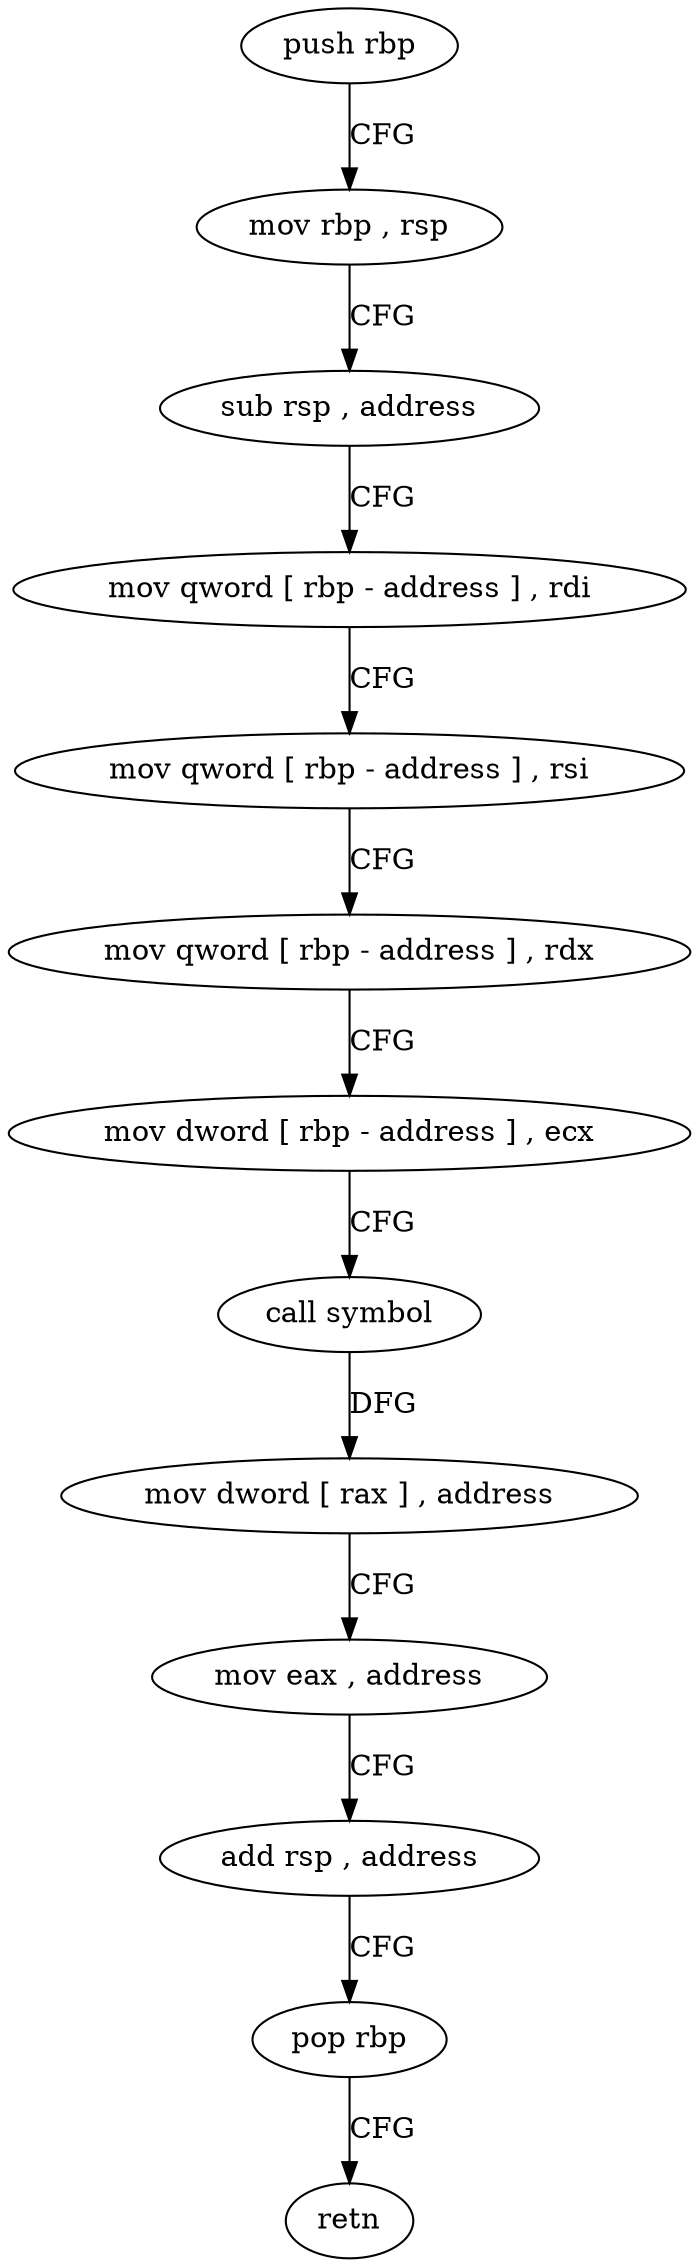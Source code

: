 digraph "func" {
"4286800" [label = "push rbp" ]
"4286801" [label = "mov rbp , rsp" ]
"4286804" [label = "sub rsp , address" ]
"4286808" [label = "mov qword [ rbp - address ] , rdi" ]
"4286812" [label = "mov qword [ rbp - address ] , rsi" ]
"4286816" [label = "mov qword [ rbp - address ] , rdx" ]
"4286820" [label = "mov dword [ rbp - address ] , ecx" ]
"4286823" [label = "call symbol" ]
"4286828" [label = "mov dword [ rax ] , address" ]
"4286834" [label = "mov eax , address" ]
"4286839" [label = "add rsp , address" ]
"4286843" [label = "pop rbp" ]
"4286844" [label = "retn" ]
"4286800" -> "4286801" [ label = "CFG" ]
"4286801" -> "4286804" [ label = "CFG" ]
"4286804" -> "4286808" [ label = "CFG" ]
"4286808" -> "4286812" [ label = "CFG" ]
"4286812" -> "4286816" [ label = "CFG" ]
"4286816" -> "4286820" [ label = "CFG" ]
"4286820" -> "4286823" [ label = "CFG" ]
"4286823" -> "4286828" [ label = "DFG" ]
"4286828" -> "4286834" [ label = "CFG" ]
"4286834" -> "4286839" [ label = "CFG" ]
"4286839" -> "4286843" [ label = "CFG" ]
"4286843" -> "4286844" [ label = "CFG" ]
}
